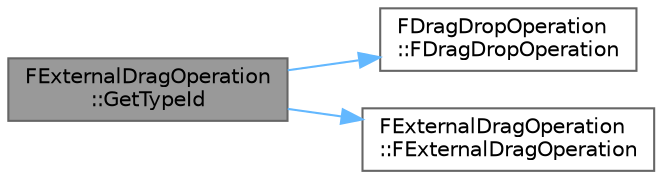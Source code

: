 digraph "FExternalDragOperation::GetTypeId"
{
 // INTERACTIVE_SVG=YES
 // LATEX_PDF_SIZE
  bgcolor="transparent";
  edge [fontname=Helvetica,fontsize=10,labelfontname=Helvetica,labelfontsize=10];
  node [fontname=Helvetica,fontsize=10,shape=box,height=0.2,width=0.4];
  rankdir="LR";
  Node1 [id="Node000001",label="FExternalDragOperation\l::GetTypeId",height=0.2,width=0.4,color="gray40", fillcolor="grey60", style="filled", fontcolor="black",tooltip=" "];
  Node1 -> Node2 [id="edge1_Node000001_Node000002",color="steelblue1",style="solid",tooltip=" "];
  Node2 [id="Node000002",label="FDragDropOperation\l::FDragDropOperation",height=0.2,width=0.4,color="grey40", fillcolor="white", style="filled",URL="$d1/d6e/classFDragDropOperation.html#a1cc4c8677674635fab64094af460080d",tooltip="Default constructor."];
  Node1 -> Node3 [id="edge2_Node000001_Node000003",color="steelblue1",style="solid",tooltip=" "];
  Node3 [id="Node000003",label="FExternalDragOperation\l::FExternalDragOperation",height=0.2,width=0.4,color="grey40", fillcolor="white", style="filled",URL="$d3/d15/classFExternalDragOperation.html#a192fe7027c5debfd3164b8d8bf90ee29",tooltip="A private constructor to ensure that the appropriate \"New\" factory method is used below."];
}
